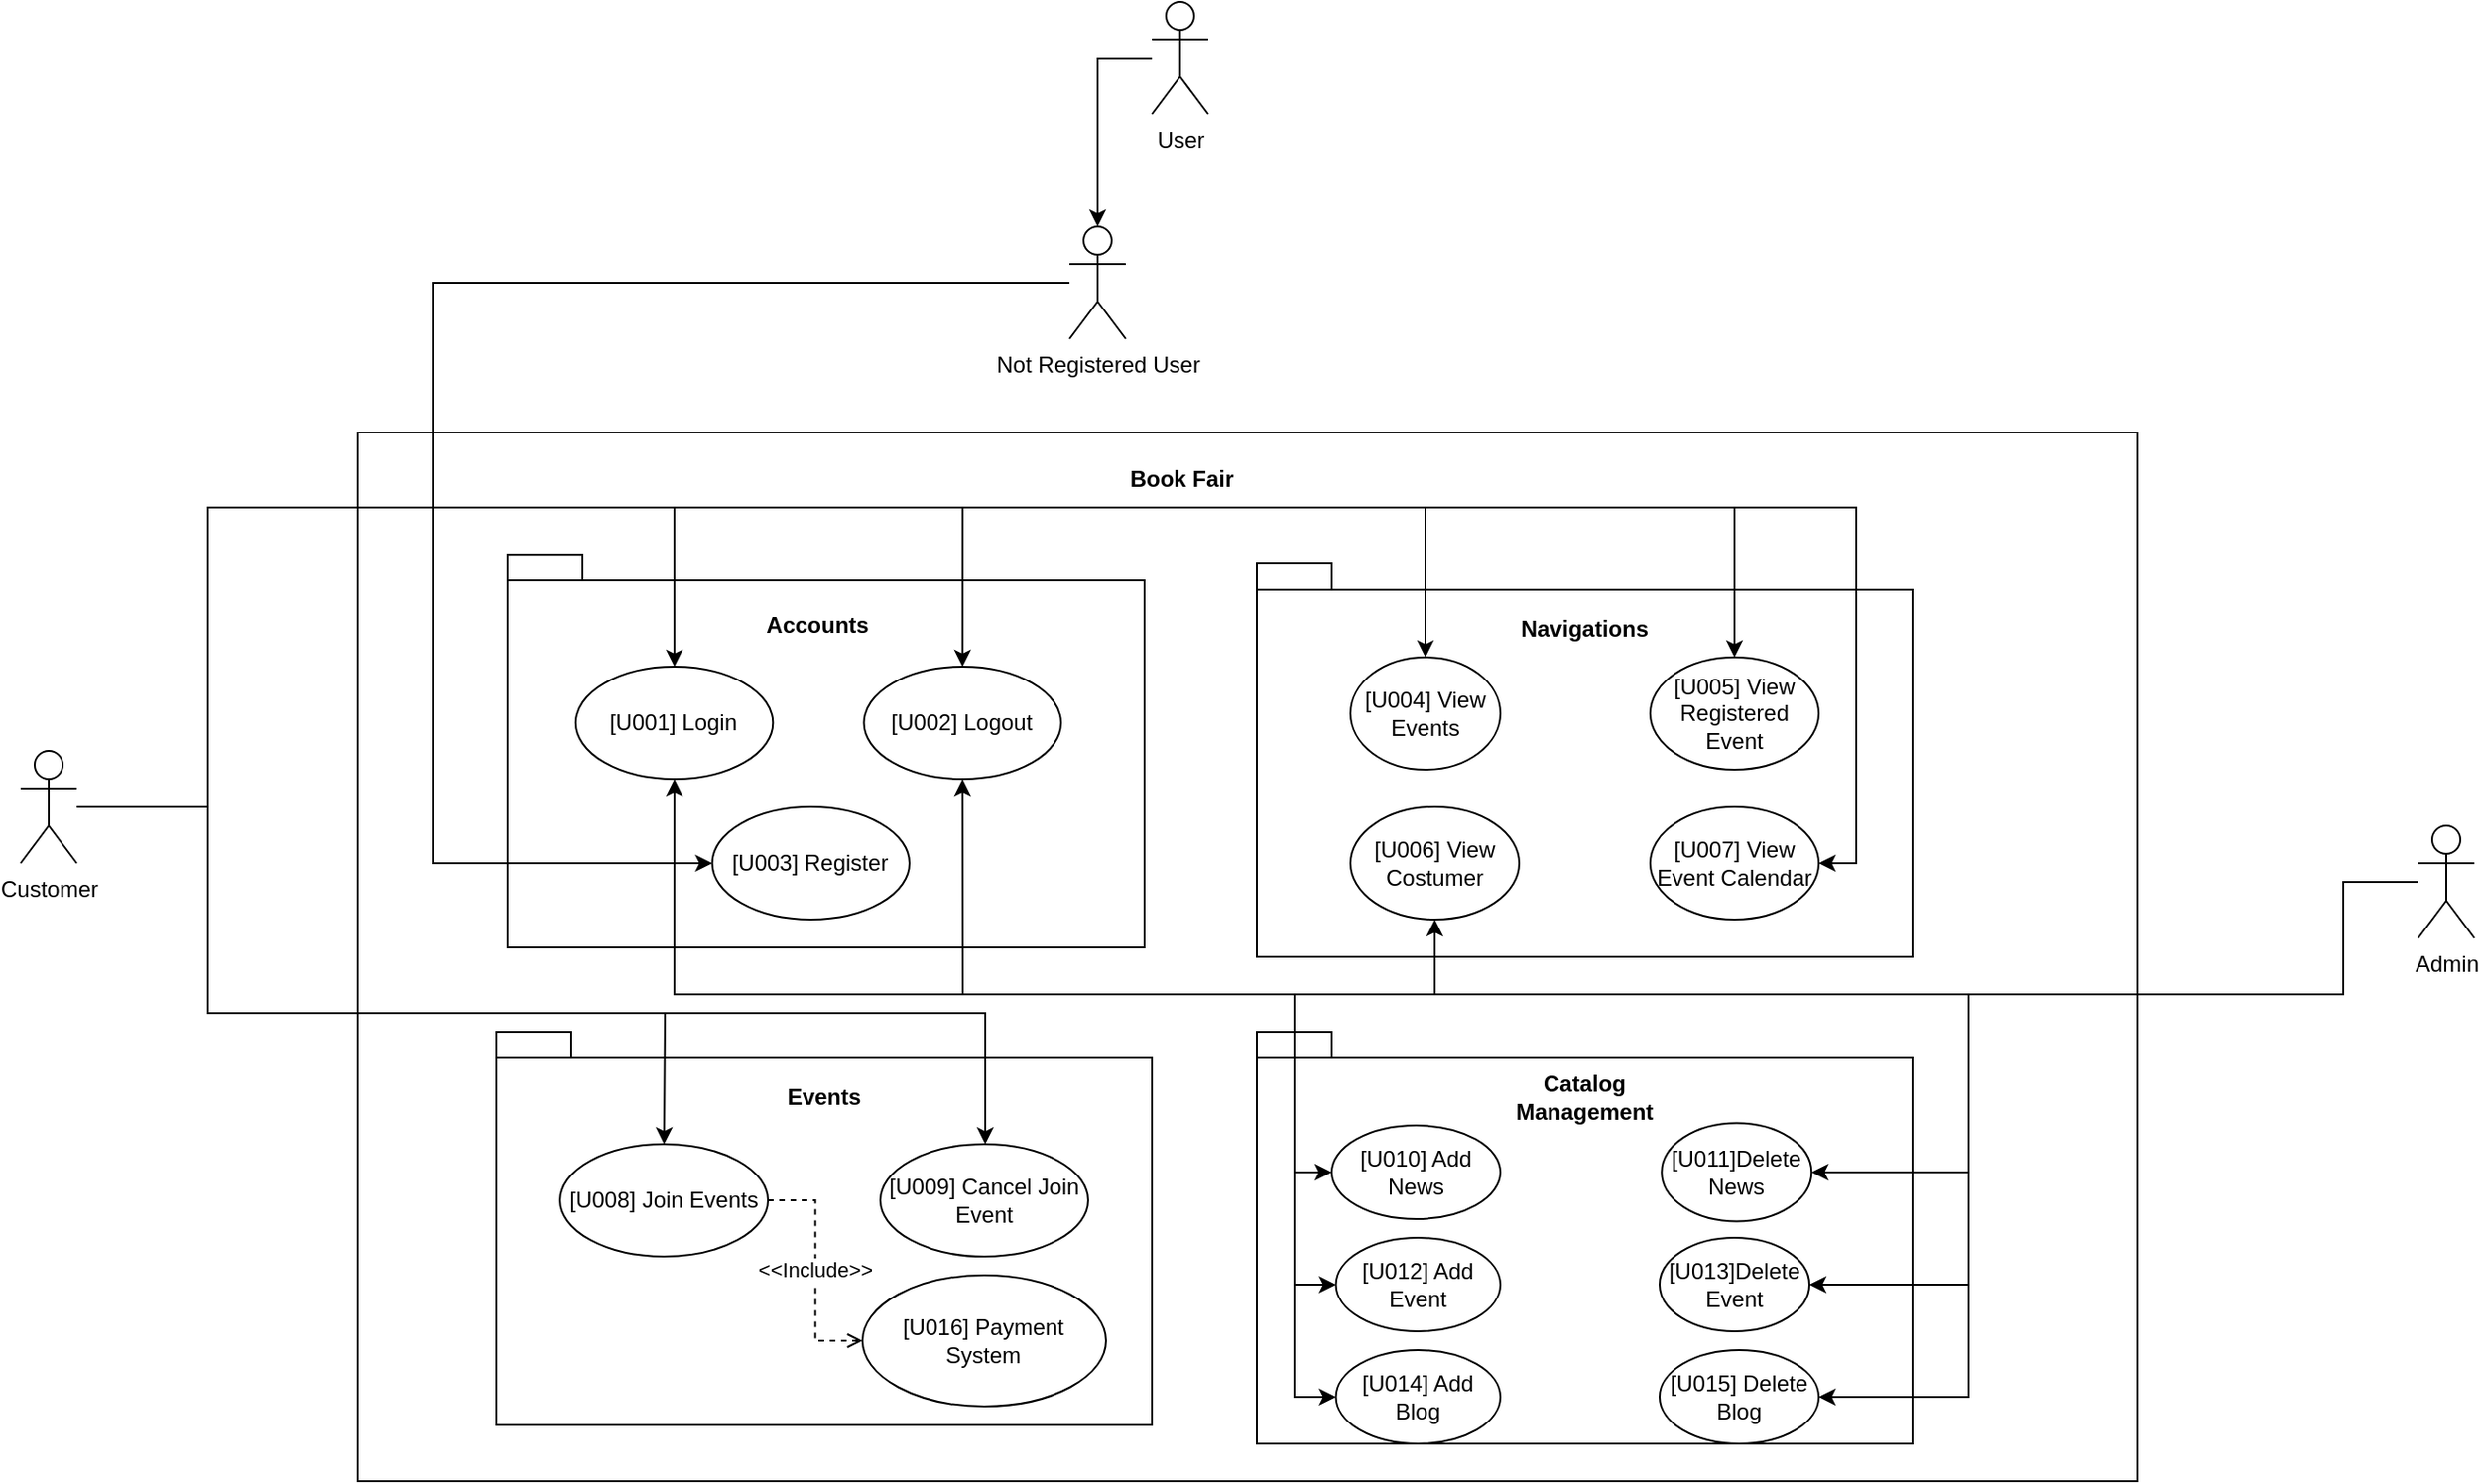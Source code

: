 <mxfile version="26.2.14">
  <diagram name="Page-1" id="2-zSG57XXswy_yiP-QLy">
    <mxGraphModel dx="2549" dy="943" grid="1" gridSize="10" guides="1" tooltips="1" connect="1" arrows="1" fold="1" page="1" pageScale="1" pageWidth="827" pageHeight="1169" math="0" shadow="0">
      <root>
        <mxCell id="0" />
        <mxCell id="1" parent="0" />
        <mxCell id="letPco1XqqsJ-30KLWcD-4" value="" style="html=1;whiteSpace=wrap;" vertex="1" parent="1">
          <mxGeometry x="-40" y="310" width="950" height="560" as="geometry" />
        </mxCell>
        <mxCell id="letPco1XqqsJ-30KLWcD-3" style="edgeStyle=orthogonalEdgeStyle;rounded=0;orthogonalLoop=1;jettySize=auto;html=1;entryX=0.5;entryY=0;entryDx=0;entryDy=0;entryPerimeter=0;" edge="1" parent="1" source="letPco1XqqsJ-30KLWcD-1" target="letPco1XqqsJ-30KLWcD-2">
          <mxGeometry relative="1" as="geometry">
            <mxPoint x="399" y="190" as="targetPoint" />
          </mxGeometry>
        </mxCell>
        <mxCell id="letPco1XqqsJ-30KLWcD-1" value="User" style="shape=umlActor;verticalLabelPosition=bottom;verticalAlign=top;html=1;outlineConnect=0;" vertex="1" parent="1">
          <mxGeometry x="384" y="80" width="30" height="60" as="geometry" />
        </mxCell>
        <mxCell id="letPco1XqqsJ-30KLWcD-2" value="Not Registered User" style="shape=umlActor;verticalLabelPosition=bottom;verticalAlign=top;html=1;outlineConnect=0;" vertex="1" parent="1">
          <mxGeometry x="340" y="200" width="30" height="60" as="geometry" />
        </mxCell>
        <mxCell id="letPco1XqqsJ-30KLWcD-5" value="Book Fair" style="text;html=1;align=center;verticalAlign=middle;whiteSpace=wrap;rounded=0;fontStyle=1" vertex="1" parent="1">
          <mxGeometry x="370" y="320" width="60" height="30" as="geometry" />
        </mxCell>
        <mxCell id="letPco1XqqsJ-30KLWcD-11" value="" style="group;fontStyle=1" vertex="1" connectable="0" parent="1">
          <mxGeometry x="40" y="375" width="340" height="210" as="geometry" />
        </mxCell>
        <mxCell id="letPco1XqqsJ-30KLWcD-6" value="" style="shape=folder;fontStyle=1;spacingTop=10;tabWidth=40;tabHeight=14;tabPosition=left;html=1;whiteSpace=wrap;" vertex="1" parent="letPco1XqqsJ-30KLWcD-11">
          <mxGeometry width="340" height="210" as="geometry" />
        </mxCell>
        <mxCell id="letPco1XqqsJ-30KLWcD-7" value="Accounts" style="text;html=1;align=center;verticalAlign=middle;whiteSpace=wrap;rounded=0;fontStyle=1" vertex="1" parent="letPco1XqqsJ-30KLWcD-11">
          <mxGeometry x="117.381" y="15" width="97.143" height="45" as="geometry" />
        </mxCell>
        <mxCell id="letPco1XqqsJ-30KLWcD-8" value="[U001] Login" style="ellipse;whiteSpace=wrap;html=1;" vertex="1" parent="letPco1XqqsJ-30KLWcD-11">
          <mxGeometry x="36.429" y="60" width="105.238" height="60" as="geometry" />
        </mxCell>
        <mxCell id="letPco1XqqsJ-30KLWcD-9" value="[U002] Logout" style="ellipse;whiteSpace=wrap;html=1;" vertex="1" parent="letPco1XqqsJ-30KLWcD-11">
          <mxGeometry x="190.238" y="60" width="105.238" height="60" as="geometry" />
        </mxCell>
        <mxCell id="letPco1XqqsJ-30KLWcD-10" value="[U003] Register" style="ellipse;whiteSpace=wrap;html=1;" vertex="1" parent="letPco1XqqsJ-30KLWcD-11">
          <mxGeometry x="109.286" y="135" width="105.238" height="60" as="geometry" />
        </mxCell>
        <mxCell id="letPco1XqqsJ-30KLWcD-13" value="" style="shape=folder;fontStyle=1;spacingTop=10;tabWidth=40;tabHeight=14;tabPosition=left;html=1;whiteSpace=wrap;" vertex="1" parent="1">
          <mxGeometry x="440" y="380" width="350" height="210" as="geometry" />
        </mxCell>
        <mxCell id="letPco1XqqsJ-30KLWcD-57" style="edgeStyle=orthogonalEdgeStyle;rounded=0;orthogonalLoop=1;jettySize=auto;html=1;entryX=0;entryY=0.5;entryDx=0;entryDy=0;" edge="1" parent="1" source="letPco1XqqsJ-30KLWcD-2" target="letPco1XqqsJ-30KLWcD-10">
          <mxGeometry relative="1" as="geometry">
            <Array as="points">
              <mxPoint y="230" />
              <mxPoint y="540" />
            </Array>
          </mxGeometry>
        </mxCell>
        <mxCell id="letPco1XqqsJ-30KLWcD-14" value="Navigations" style="text;html=1;align=center;verticalAlign=middle;whiteSpace=wrap;rounded=0;fontStyle=1" vertex="1" parent="1">
          <mxGeometry x="585" y="400" width="60" height="30" as="geometry" />
        </mxCell>
        <mxCell id="letPco1XqqsJ-30KLWcD-15" value="[U004] View Events" style="ellipse;whiteSpace=wrap;html=1;" vertex="1" parent="1">
          <mxGeometry x="490" y="430" width="80" height="60" as="geometry" />
        </mxCell>
        <mxCell id="letPco1XqqsJ-30KLWcD-16" value="[U005] View Registered Event" style="ellipse;whiteSpace=wrap;html=1;" vertex="1" parent="1">
          <mxGeometry x="650" y="430" width="90" height="60" as="geometry" />
        </mxCell>
        <mxCell id="letPco1XqqsJ-30KLWcD-17" value="" style="shape=folder;fontStyle=1;spacingTop=10;tabWidth=40;tabHeight=14;tabPosition=left;html=1;whiteSpace=wrap;" vertex="1" parent="1">
          <mxGeometry x="440" y="630" width="350" height="220" as="geometry" />
        </mxCell>
        <mxCell id="letPco1XqqsJ-30KLWcD-18" value="" style="shape=folder;fontStyle=1;spacingTop=10;tabWidth=40;tabHeight=14;tabPosition=left;html=1;whiteSpace=wrap;" vertex="1" parent="1">
          <mxGeometry x="34" y="630" width="350" height="210" as="geometry" />
        </mxCell>
        <mxCell id="letPco1XqqsJ-30KLWcD-19" value="Events" style="text;html=1;align=center;verticalAlign=middle;whiteSpace=wrap;rounded=0;fontStyle=1" vertex="1" parent="1">
          <mxGeometry x="179" y="650" width="60" height="30" as="geometry" />
        </mxCell>
        <mxCell id="letPco1XqqsJ-30KLWcD-32" value="&amp;lt;&amp;lt;Include&amp;gt;&amp;gt;" style="edgeStyle=orthogonalEdgeStyle;rounded=0;orthogonalLoop=1;jettySize=auto;html=1;entryX=0;entryY=0.5;entryDx=0;entryDy=0;endArrow=open;endFill=0;dashed=1;" edge="1" parent="1" source="letPco1XqqsJ-30KLWcD-20" target="letPco1XqqsJ-30KLWcD-31">
          <mxGeometry relative="1" as="geometry" />
        </mxCell>
        <mxCell id="letPco1XqqsJ-30KLWcD-20" value="[U008] Join Events" style="ellipse;whiteSpace=wrap;html=1;" vertex="1" parent="1">
          <mxGeometry x="68.05" y="690" width="110.95" height="60" as="geometry" />
        </mxCell>
        <mxCell id="letPco1XqqsJ-30KLWcD-21" value="[U013]Delete Event" style="ellipse;whiteSpace=wrap;html=1;" vertex="1" parent="1">
          <mxGeometry x="655" y="740" width="80" height="50" as="geometry" />
        </mxCell>
        <mxCell id="letPco1XqqsJ-30KLWcD-22" value="[U012] Add Event" style="ellipse;whiteSpace=wrap;html=1;" vertex="1" parent="1">
          <mxGeometry x="482.26" y="740" width="87.74" height="50" as="geometry" />
        </mxCell>
        <mxCell id="letPco1XqqsJ-30KLWcD-23" value="[U009] Cancel Join Event" style="ellipse;whiteSpace=wrap;html=1;" vertex="1" parent="1">
          <mxGeometry x="239" y="690" width="110.95" height="60" as="geometry" />
        </mxCell>
        <mxCell id="letPco1XqqsJ-30KLWcD-24" value="[U006] View Costumer" style="ellipse;whiteSpace=wrap;html=1;" vertex="1" parent="1">
          <mxGeometry x="490" y="510" width="90" height="60" as="geometry" />
        </mxCell>
        <mxCell id="letPco1XqqsJ-30KLWcD-25" value="[U007] View Event Calendar" style="ellipse;whiteSpace=wrap;html=1;" vertex="1" parent="1">
          <mxGeometry x="650" y="510" width="90" height="60" as="geometry" />
        </mxCell>
        <mxCell id="letPco1XqqsJ-30KLWcD-26" value="Catalog Management" style="text;html=1;align=center;verticalAlign=middle;whiteSpace=wrap;rounded=0;fontStyle=1" vertex="1" parent="1">
          <mxGeometry x="585" y="650" width="60" height="30" as="geometry" />
        </mxCell>
        <mxCell id="letPco1XqqsJ-30KLWcD-27" value="[U010] Add News" style="ellipse;whiteSpace=wrap;html=1;" vertex="1" parent="1">
          <mxGeometry x="480" y="680" width="90" height="50" as="geometry" />
        </mxCell>
        <mxCell id="letPco1XqqsJ-30KLWcD-28" value="[U011]Delete News" style="ellipse;whiteSpace=wrap;html=1;" vertex="1" parent="1">
          <mxGeometry x="656.13" y="678.75" width="80" height="52.5" as="geometry" />
        </mxCell>
        <mxCell id="letPco1XqqsJ-30KLWcD-29" value="[U014] Add Blog" style="ellipse;whiteSpace=wrap;html=1;" vertex="1" parent="1">
          <mxGeometry x="482.26" y="800" width="87.74" height="50" as="geometry" />
        </mxCell>
        <mxCell id="letPco1XqqsJ-30KLWcD-30" value="[U015] Delete Blog" style="ellipse;whiteSpace=wrap;html=1;" vertex="1" parent="1">
          <mxGeometry x="655" y="800" width="85" height="50" as="geometry" />
        </mxCell>
        <mxCell id="letPco1XqqsJ-30KLWcD-31" value="[U016] Payment System" style="ellipse;whiteSpace=wrap;html=1;" vertex="1" parent="1">
          <mxGeometry x="229.47" y="760" width="130" height="70" as="geometry" />
        </mxCell>
        <mxCell id="letPco1XqqsJ-30KLWcD-67" style="edgeStyle=orthogonalEdgeStyle;rounded=0;orthogonalLoop=1;jettySize=auto;html=1;entryX=0.5;entryY=1;entryDx=0;entryDy=0;" edge="1" parent="1" source="letPco1XqqsJ-30KLWcD-33" target="letPco1XqqsJ-30KLWcD-8">
          <mxGeometry relative="1" as="geometry">
            <Array as="points">
              <mxPoint x="1020" y="550" />
              <mxPoint x="1020" y="610" />
              <mxPoint x="129" y="610" />
            </Array>
          </mxGeometry>
        </mxCell>
        <mxCell id="letPco1XqqsJ-30KLWcD-68" style="edgeStyle=orthogonalEdgeStyle;rounded=0;orthogonalLoop=1;jettySize=auto;html=1;" edge="1" parent="1" source="letPco1XqqsJ-30KLWcD-33" target="letPco1XqqsJ-30KLWcD-9">
          <mxGeometry relative="1" as="geometry">
            <Array as="points">
              <mxPoint x="1020" y="550" />
              <mxPoint x="1020" y="610" />
              <mxPoint x="283" y="610" />
            </Array>
          </mxGeometry>
        </mxCell>
        <mxCell id="letPco1XqqsJ-30KLWcD-69" style="edgeStyle=orthogonalEdgeStyle;rounded=0;orthogonalLoop=1;jettySize=auto;html=1;entryX=0;entryY=0.5;entryDx=0;entryDy=0;" edge="1" parent="1" source="letPco1XqqsJ-30KLWcD-33" target="letPco1XqqsJ-30KLWcD-27">
          <mxGeometry relative="1" as="geometry">
            <Array as="points">
              <mxPoint x="1020" y="550" />
              <mxPoint x="1020" y="610" />
              <mxPoint x="460" y="610" />
              <mxPoint x="460" y="705" />
            </Array>
          </mxGeometry>
        </mxCell>
        <mxCell id="letPco1XqqsJ-30KLWcD-70" style="edgeStyle=orthogonalEdgeStyle;rounded=0;orthogonalLoop=1;jettySize=auto;html=1;entryX=1;entryY=0.5;entryDx=0;entryDy=0;" edge="1" parent="1" source="letPco1XqqsJ-30KLWcD-33" target="letPco1XqqsJ-30KLWcD-28">
          <mxGeometry relative="1" as="geometry">
            <Array as="points">
              <mxPoint x="1020" y="550" />
              <mxPoint x="1020" y="610" />
              <mxPoint x="820" y="610" />
              <mxPoint x="820" y="705" />
            </Array>
          </mxGeometry>
        </mxCell>
        <mxCell id="letPco1XqqsJ-30KLWcD-71" style="edgeStyle=orthogonalEdgeStyle;rounded=0;orthogonalLoop=1;jettySize=auto;html=1;entryX=0;entryY=0.5;entryDx=0;entryDy=0;" edge="1" parent="1" source="letPco1XqqsJ-30KLWcD-33" target="letPco1XqqsJ-30KLWcD-22">
          <mxGeometry relative="1" as="geometry">
            <Array as="points">
              <mxPoint x="1020" y="550" />
              <mxPoint x="1020" y="610" />
              <mxPoint x="460" y="610" />
              <mxPoint x="460" y="765" />
            </Array>
          </mxGeometry>
        </mxCell>
        <mxCell id="letPco1XqqsJ-30KLWcD-72" style="edgeStyle=orthogonalEdgeStyle;rounded=0;orthogonalLoop=1;jettySize=auto;html=1;entryX=0;entryY=0.5;entryDx=0;entryDy=0;" edge="1" parent="1" source="letPco1XqqsJ-30KLWcD-33" target="letPco1XqqsJ-30KLWcD-29">
          <mxGeometry relative="1" as="geometry">
            <Array as="points">
              <mxPoint x="1020" y="550" />
              <mxPoint x="1020" y="610" />
              <mxPoint x="460" y="610" />
              <mxPoint x="460" y="825" />
            </Array>
          </mxGeometry>
        </mxCell>
        <mxCell id="letPco1XqqsJ-30KLWcD-73" style="edgeStyle=orthogonalEdgeStyle;rounded=0;orthogonalLoop=1;jettySize=auto;html=1;entryX=1;entryY=0.5;entryDx=0;entryDy=0;" edge="1" parent="1" source="letPco1XqqsJ-30KLWcD-33" target="letPco1XqqsJ-30KLWcD-21">
          <mxGeometry relative="1" as="geometry">
            <Array as="points">
              <mxPoint x="1020" y="550" />
              <mxPoint x="1020" y="610" />
              <mxPoint x="820" y="610" />
              <mxPoint x="820" y="765" />
            </Array>
          </mxGeometry>
        </mxCell>
        <mxCell id="letPco1XqqsJ-30KLWcD-74" style="edgeStyle=orthogonalEdgeStyle;rounded=0;orthogonalLoop=1;jettySize=auto;html=1;entryX=1;entryY=0.5;entryDx=0;entryDy=0;" edge="1" parent="1" source="letPco1XqqsJ-30KLWcD-33" target="letPco1XqqsJ-30KLWcD-30">
          <mxGeometry relative="1" as="geometry">
            <Array as="points">
              <mxPoint x="1020" y="550" />
              <mxPoint x="1020" y="610" />
              <mxPoint x="820" y="610" />
              <mxPoint x="820" y="825" />
            </Array>
          </mxGeometry>
        </mxCell>
        <mxCell id="letPco1XqqsJ-30KLWcD-75" style="edgeStyle=orthogonalEdgeStyle;rounded=0;orthogonalLoop=1;jettySize=auto;html=1;entryX=0.5;entryY=1;entryDx=0;entryDy=0;" edge="1" parent="1" source="letPco1XqqsJ-30KLWcD-33" target="letPco1XqqsJ-30KLWcD-24">
          <mxGeometry relative="1" as="geometry">
            <Array as="points">
              <mxPoint x="1020" y="550" />
              <mxPoint x="1020" y="610" />
              <mxPoint x="535" y="610" />
            </Array>
          </mxGeometry>
        </mxCell>
        <mxCell id="letPco1XqqsJ-30KLWcD-33" value="Admin" style="shape=umlActor;verticalLabelPosition=bottom;verticalAlign=top;html=1;outlineConnect=0;" vertex="1" parent="1">
          <mxGeometry x="1060" y="520" width="30" height="60" as="geometry" />
        </mxCell>
        <mxCell id="letPco1XqqsJ-30KLWcD-59" style="edgeStyle=orthogonalEdgeStyle;rounded=0;orthogonalLoop=1;jettySize=auto;html=1;entryX=0.5;entryY=0;entryDx=0;entryDy=0;" edge="1" parent="1" source="letPco1XqqsJ-30KLWcD-48" target="letPco1XqqsJ-30KLWcD-9">
          <mxGeometry relative="1" as="geometry">
            <Array as="points">
              <mxPoint x="-120" y="510" />
              <mxPoint x="-120" y="350" />
              <mxPoint x="283" y="350" />
            </Array>
          </mxGeometry>
        </mxCell>
        <mxCell id="letPco1XqqsJ-30KLWcD-61" style="edgeStyle=orthogonalEdgeStyle;rounded=0;orthogonalLoop=1;jettySize=auto;html=1;entryX=0.5;entryY=0;entryDx=0;entryDy=0;" edge="1" parent="1" source="letPco1XqqsJ-30KLWcD-48" target="letPco1XqqsJ-30KLWcD-8">
          <mxGeometry relative="1" as="geometry">
            <Array as="points">
              <mxPoint x="-120" y="510" />
              <mxPoint x="-120" y="350" />
              <mxPoint x="129" y="350" />
            </Array>
          </mxGeometry>
        </mxCell>
        <mxCell id="letPco1XqqsJ-30KLWcD-62" style="edgeStyle=orthogonalEdgeStyle;rounded=0;orthogonalLoop=1;jettySize=auto;html=1;entryX=0.5;entryY=0;entryDx=0;entryDy=0;" edge="1" parent="1" source="letPco1XqqsJ-30KLWcD-48" target="letPco1XqqsJ-30KLWcD-15">
          <mxGeometry relative="1" as="geometry">
            <Array as="points">
              <mxPoint x="-120" y="510" />
              <mxPoint x="-120" y="350" />
              <mxPoint x="530" y="350" />
            </Array>
          </mxGeometry>
        </mxCell>
        <mxCell id="letPco1XqqsJ-30KLWcD-63" style="edgeStyle=orthogonalEdgeStyle;rounded=0;orthogonalLoop=1;jettySize=auto;html=1;entryX=0.5;entryY=0;entryDx=0;entryDy=0;" edge="1" parent="1" source="letPco1XqqsJ-30KLWcD-48" target="letPco1XqqsJ-30KLWcD-16">
          <mxGeometry relative="1" as="geometry">
            <Array as="points">
              <mxPoint x="-120" y="510" />
              <mxPoint x="-120" y="350" />
              <mxPoint x="695" y="350" />
            </Array>
          </mxGeometry>
        </mxCell>
        <mxCell id="letPco1XqqsJ-30KLWcD-64" style="edgeStyle=orthogonalEdgeStyle;rounded=0;orthogonalLoop=1;jettySize=auto;html=1;entryX=1;entryY=0.5;entryDx=0;entryDy=0;" edge="1" parent="1" source="letPco1XqqsJ-30KLWcD-48" target="letPco1XqqsJ-30KLWcD-25">
          <mxGeometry relative="1" as="geometry">
            <Array as="points">
              <mxPoint x="-120" y="510" />
              <mxPoint x="-120" y="350" />
              <mxPoint x="760" y="350" />
              <mxPoint x="760" y="540" />
            </Array>
          </mxGeometry>
        </mxCell>
        <mxCell id="letPco1XqqsJ-30KLWcD-65" style="edgeStyle=orthogonalEdgeStyle;rounded=0;orthogonalLoop=1;jettySize=auto;html=1;" edge="1" parent="1" source="letPco1XqqsJ-30KLWcD-48" target="letPco1XqqsJ-30KLWcD-20">
          <mxGeometry relative="1" as="geometry">
            <Array as="points">
              <mxPoint x="-120" y="510" />
              <mxPoint x="-120" y="620" />
              <mxPoint x="124" y="620" />
            </Array>
          </mxGeometry>
        </mxCell>
        <mxCell id="letPco1XqqsJ-30KLWcD-66" style="edgeStyle=orthogonalEdgeStyle;rounded=0;orthogonalLoop=1;jettySize=auto;html=1;" edge="1" parent="1" source="letPco1XqqsJ-30KLWcD-48" target="letPco1XqqsJ-30KLWcD-23">
          <mxGeometry relative="1" as="geometry">
            <Array as="points">
              <mxPoint x="-120" y="510" />
              <mxPoint x="-120" y="620" />
              <mxPoint x="295" y="620" />
            </Array>
          </mxGeometry>
        </mxCell>
        <mxCell id="letPco1XqqsJ-30KLWcD-48" value="Customer" style="shape=umlActor;verticalLabelPosition=bottom;verticalAlign=top;html=1;outlineConnect=0;" vertex="1" parent="1">
          <mxGeometry x="-220" y="480" width="30" height="60" as="geometry" />
        </mxCell>
      </root>
    </mxGraphModel>
  </diagram>
</mxfile>
